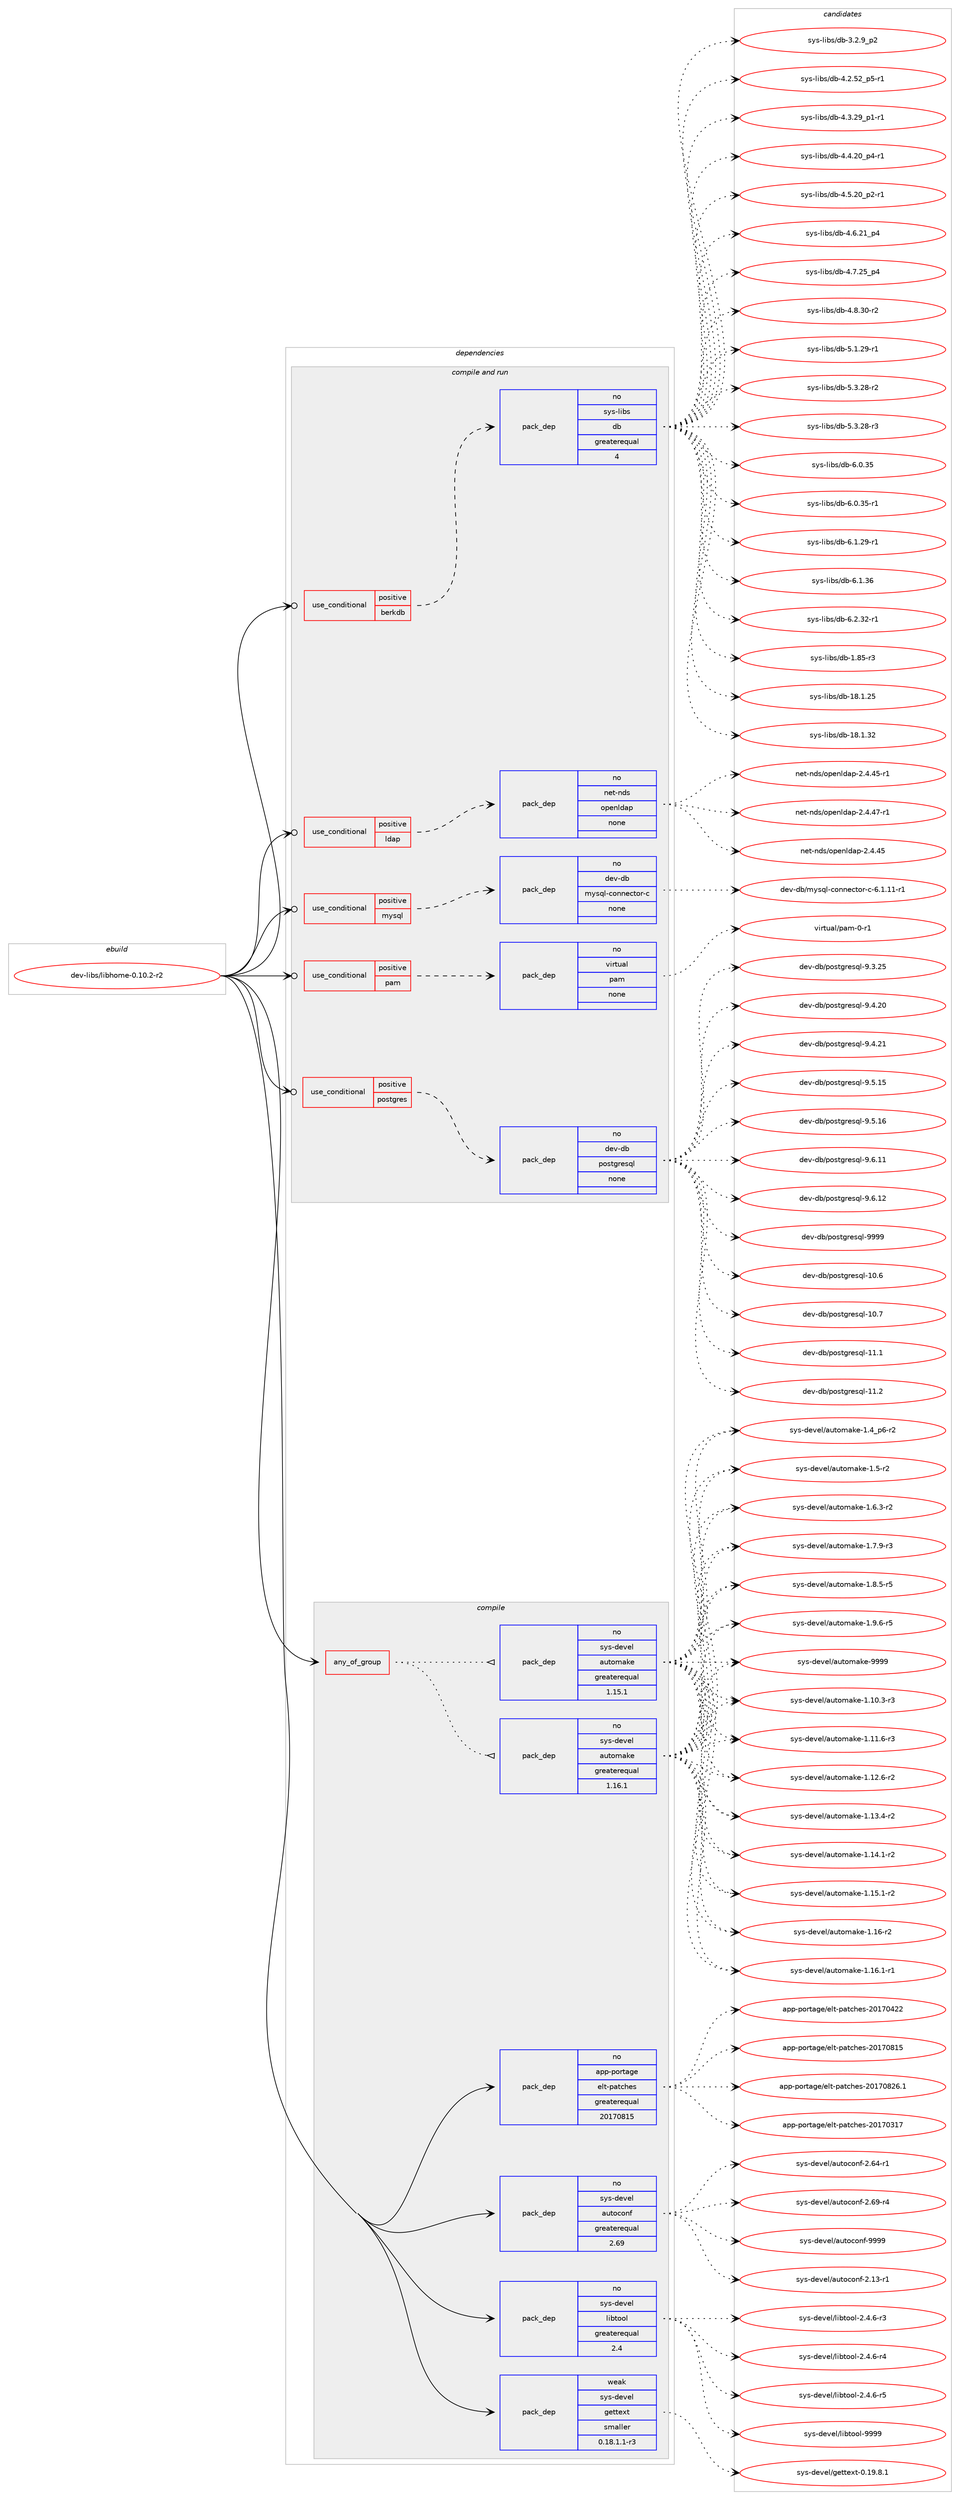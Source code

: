 digraph prolog {

# *************
# Graph options
# *************

newrank=true;
concentrate=true;
compound=true;
graph [rankdir=LR,fontname=Helvetica,fontsize=10,ranksep=1.5];#, ranksep=2.5, nodesep=0.2];
edge  [arrowhead=vee];
node  [fontname=Helvetica,fontsize=10];

# **********
# The ebuild
# **********

subgraph cluster_leftcol {
color=gray;
rank=same;
label=<<i>ebuild</i>>;
id [label="dev-libs/libhome-0.10.2-r2", color=red, width=4, href="../dev-libs/libhome-0.10.2-r2.svg"];
}

# ****************
# The dependencies
# ****************

subgraph cluster_midcol {
color=gray;
label=<<i>dependencies</i>>;
subgraph cluster_compile {
fillcolor="#eeeeee";
style=filled;
label=<<i>compile</i>>;
subgraph any22278 {
dependency1368321 [label=<<TABLE BORDER="0" CELLBORDER="1" CELLSPACING="0" CELLPADDING="4"><TR><TD CELLPADDING="10">any_of_group</TD></TR></TABLE>>, shape=none, color=red];subgraph pack979425 {
dependency1368322 [label=<<TABLE BORDER="0" CELLBORDER="1" CELLSPACING="0" CELLPADDING="4" WIDTH="220"><TR><TD ROWSPAN="6" CELLPADDING="30">pack_dep</TD></TR><TR><TD WIDTH="110">no</TD></TR><TR><TD>sys-devel</TD></TR><TR><TD>automake</TD></TR><TR><TD>greaterequal</TD></TR><TR><TD>1.16.1</TD></TR></TABLE>>, shape=none, color=blue];
}
dependency1368321:e -> dependency1368322:w [weight=20,style="dotted",arrowhead="oinv"];
subgraph pack979426 {
dependency1368323 [label=<<TABLE BORDER="0" CELLBORDER="1" CELLSPACING="0" CELLPADDING="4" WIDTH="220"><TR><TD ROWSPAN="6" CELLPADDING="30">pack_dep</TD></TR><TR><TD WIDTH="110">no</TD></TR><TR><TD>sys-devel</TD></TR><TR><TD>automake</TD></TR><TR><TD>greaterequal</TD></TR><TR><TD>1.15.1</TD></TR></TABLE>>, shape=none, color=blue];
}
dependency1368321:e -> dependency1368323:w [weight=20,style="dotted",arrowhead="oinv"];
}
id:e -> dependency1368321:w [weight=20,style="solid",arrowhead="vee"];
subgraph pack979427 {
dependency1368324 [label=<<TABLE BORDER="0" CELLBORDER="1" CELLSPACING="0" CELLPADDING="4" WIDTH="220"><TR><TD ROWSPAN="6" CELLPADDING="30">pack_dep</TD></TR><TR><TD WIDTH="110">no</TD></TR><TR><TD>app-portage</TD></TR><TR><TD>elt-patches</TD></TR><TR><TD>greaterequal</TD></TR><TR><TD>20170815</TD></TR></TABLE>>, shape=none, color=blue];
}
id:e -> dependency1368324:w [weight=20,style="solid",arrowhead="vee"];
subgraph pack979428 {
dependency1368325 [label=<<TABLE BORDER="0" CELLBORDER="1" CELLSPACING="0" CELLPADDING="4" WIDTH="220"><TR><TD ROWSPAN="6" CELLPADDING="30">pack_dep</TD></TR><TR><TD WIDTH="110">no</TD></TR><TR><TD>sys-devel</TD></TR><TR><TD>autoconf</TD></TR><TR><TD>greaterequal</TD></TR><TR><TD>2.69</TD></TR></TABLE>>, shape=none, color=blue];
}
id:e -> dependency1368325:w [weight=20,style="solid",arrowhead="vee"];
subgraph pack979429 {
dependency1368326 [label=<<TABLE BORDER="0" CELLBORDER="1" CELLSPACING="0" CELLPADDING="4" WIDTH="220"><TR><TD ROWSPAN="6" CELLPADDING="30">pack_dep</TD></TR><TR><TD WIDTH="110">no</TD></TR><TR><TD>sys-devel</TD></TR><TR><TD>libtool</TD></TR><TR><TD>greaterequal</TD></TR><TR><TD>2.4</TD></TR></TABLE>>, shape=none, color=blue];
}
id:e -> dependency1368326:w [weight=20,style="solid",arrowhead="vee"];
subgraph pack979430 {
dependency1368327 [label=<<TABLE BORDER="0" CELLBORDER="1" CELLSPACING="0" CELLPADDING="4" WIDTH="220"><TR><TD ROWSPAN="6" CELLPADDING="30">pack_dep</TD></TR><TR><TD WIDTH="110">weak</TD></TR><TR><TD>sys-devel</TD></TR><TR><TD>gettext</TD></TR><TR><TD>smaller</TD></TR><TR><TD>0.18.1.1-r3</TD></TR></TABLE>>, shape=none, color=blue];
}
id:e -> dependency1368327:w [weight=20,style="solid",arrowhead="vee"];
}
subgraph cluster_compileandrun {
fillcolor="#eeeeee";
style=filled;
label=<<i>compile and run</i>>;
subgraph cond366066 {
dependency1368328 [label=<<TABLE BORDER="0" CELLBORDER="1" CELLSPACING="0" CELLPADDING="4"><TR><TD ROWSPAN="3" CELLPADDING="10">use_conditional</TD></TR><TR><TD>positive</TD></TR><TR><TD>berkdb</TD></TR></TABLE>>, shape=none, color=red];
subgraph pack979431 {
dependency1368329 [label=<<TABLE BORDER="0" CELLBORDER="1" CELLSPACING="0" CELLPADDING="4" WIDTH="220"><TR><TD ROWSPAN="6" CELLPADDING="30">pack_dep</TD></TR><TR><TD WIDTH="110">no</TD></TR><TR><TD>sys-libs</TD></TR><TR><TD>db</TD></TR><TR><TD>greaterequal</TD></TR><TR><TD>4</TD></TR></TABLE>>, shape=none, color=blue];
}
dependency1368328:e -> dependency1368329:w [weight=20,style="dashed",arrowhead="vee"];
}
id:e -> dependency1368328:w [weight=20,style="solid",arrowhead="odotvee"];
subgraph cond366067 {
dependency1368330 [label=<<TABLE BORDER="0" CELLBORDER="1" CELLSPACING="0" CELLPADDING="4"><TR><TD ROWSPAN="3" CELLPADDING="10">use_conditional</TD></TR><TR><TD>positive</TD></TR><TR><TD>ldap</TD></TR></TABLE>>, shape=none, color=red];
subgraph pack979432 {
dependency1368331 [label=<<TABLE BORDER="0" CELLBORDER="1" CELLSPACING="0" CELLPADDING="4" WIDTH="220"><TR><TD ROWSPAN="6" CELLPADDING="30">pack_dep</TD></TR><TR><TD WIDTH="110">no</TD></TR><TR><TD>net-nds</TD></TR><TR><TD>openldap</TD></TR><TR><TD>none</TD></TR><TR><TD></TD></TR></TABLE>>, shape=none, color=blue];
}
dependency1368330:e -> dependency1368331:w [weight=20,style="dashed",arrowhead="vee"];
}
id:e -> dependency1368330:w [weight=20,style="solid",arrowhead="odotvee"];
subgraph cond366068 {
dependency1368332 [label=<<TABLE BORDER="0" CELLBORDER="1" CELLSPACING="0" CELLPADDING="4"><TR><TD ROWSPAN="3" CELLPADDING="10">use_conditional</TD></TR><TR><TD>positive</TD></TR><TR><TD>mysql</TD></TR></TABLE>>, shape=none, color=red];
subgraph pack979433 {
dependency1368333 [label=<<TABLE BORDER="0" CELLBORDER="1" CELLSPACING="0" CELLPADDING="4" WIDTH="220"><TR><TD ROWSPAN="6" CELLPADDING="30">pack_dep</TD></TR><TR><TD WIDTH="110">no</TD></TR><TR><TD>dev-db</TD></TR><TR><TD>mysql-connector-c</TD></TR><TR><TD>none</TD></TR><TR><TD></TD></TR></TABLE>>, shape=none, color=blue];
}
dependency1368332:e -> dependency1368333:w [weight=20,style="dashed",arrowhead="vee"];
}
id:e -> dependency1368332:w [weight=20,style="solid",arrowhead="odotvee"];
subgraph cond366069 {
dependency1368334 [label=<<TABLE BORDER="0" CELLBORDER="1" CELLSPACING="0" CELLPADDING="4"><TR><TD ROWSPAN="3" CELLPADDING="10">use_conditional</TD></TR><TR><TD>positive</TD></TR><TR><TD>pam</TD></TR></TABLE>>, shape=none, color=red];
subgraph pack979434 {
dependency1368335 [label=<<TABLE BORDER="0" CELLBORDER="1" CELLSPACING="0" CELLPADDING="4" WIDTH="220"><TR><TD ROWSPAN="6" CELLPADDING="30">pack_dep</TD></TR><TR><TD WIDTH="110">no</TD></TR><TR><TD>virtual</TD></TR><TR><TD>pam</TD></TR><TR><TD>none</TD></TR><TR><TD></TD></TR></TABLE>>, shape=none, color=blue];
}
dependency1368334:e -> dependency1368335:w [weight=20,style="dashed",arrowhead="vee"];
}
id:e -> dependency1368334:w [weight=20,style="solid",arrowhead="odotvee"];
subgraph cond366070 {
dependency1368336 [label=<<TABLE BORDER="0" CELLBORDER="1" CELLSPACING="0" CELLPADDING="4"><TR><TD ROWSPAN="3" CELLPADDING="10">use_conditional</TD></TR><TR><TD>positive</TD></TR><TR><TD>postgres</TD></TR></TABLE>>, shape=none, color=red];
subgraph pack979435 {
dependency1368337 [label=<<TABLE BORDER="0" CELLBORDER="1" CELLSPACING="0" CELLPADDING="4" WIDTH="220"><TR><TD ROWSPAN="6" CELLPADDING="30">pack_dep</TD></TR><TR><TD WIDTH="110">no</TD></TR><TR><TD>dev-db</TD></TR><TR><TD>postgresql</TD></TR><TR><TD>none</TD></TR><TR><TD></TD></TR></TABLE>>, shape=none, color=blue];
}
dependency1368336:e -> dependency1368337:w [weight=20,style="dashed",arrowhead="vee"];
}
id:e -> dependency1368336:w [weight=20,style="solid",arrowhead="odotvee"];
}
subgraph cluster_run {
fillcolor="#eeeeee";
style=filled;
label=<<i>run</i>>;
}
}

# **************
# The candidates
# **************

subgraph cluster_choices {
rank=same;
color=gray;
label=<<i>candidates</i>>;

subgraph choice979425 {
color=black;
nodesep=1;
choice11512111545100101118101108479711711611110997107101454946494846514511451 [label="sys-devel/automake-1.10.3-r3", color=red, width=4,href="../sys-devel/automake-1.10.3-r3.svg"];
choice11512111545100101118101108479711711611110997107101454946494946544511451 [label="sys-devel/automake-1.11.6-r3", color=red, width=4,href="../sys-devel/automake-1.11.6-r3.svg"];
choice11512111545100101118101108479711711611110997107101454946495046544511450 [label="sys-devel/automake-1.12.6-r2", color=red, width=4,href="../sys-devel/automake-1.12.6-r2.svg"];
choice11512111545100101118101108479711711611110997107101454946495146524511450 [label="sys-devel/automake-1.13.4-r2", color=red, width=4,href="../sys-devel/automake-1.13.4-r2.svg"];
choice11512111545100101118101108479711711611110997107101454946495246494511450 [label="sys-devel/automake-1.14.1-r2", color=red, width=4,href="../sys-devel/automake-1.14.1-r2.svg"];
choice11512111545100101118101108479711711611110997107101454946495346494511450 [label="sys-devel/automake-1.15.1-r2", color=red, width=4,href="../sys-devel/automake-1.15.1-r2.svg"];
choice1151211154510010111810110847971171161111099710710145494649544511450 [label="sys-devel/automake-1.16-r2", color=red, width=4,href="../sys-devel/automake-1.16-r2.svg"];
choice11512111545100101118101108479711711611110997107101454946495446494511449 [label="sys-devel/automake-1.16.1-r1", color=red, width=4,href="../sys-devel/automake-1.16.1-r1.svg"];
choice115121115451001011181011084797117116111109971071014549465295112544511450 [label="sys-devel/automake-1.4_p6-r2", color=red, width=4,href="../sys-devel/automake-1.4_p6-r2.svg"];
choice11512111545100101118101108479711711611110997107101454946534511450 [label="sys-devel/automake-1.5-r2", color=red, width=4,href="../sys-devel/automake-1.5-r2.svg"];
choice115121115451001011181011084797117116111109971071014549465446514511450 [label="sys-devel/automake-1.6.3-r2", color=red, width=4,href="../sys-devel/automake-1.6.3-r2.svg"];
choice115121115451001011181011084797117116111109971071014549465546574511451 [label="sys-devel/automake-1.7.9-r3", color=red, width=4,href="../sys-devel/automake-1.7.9-r3.svg"];
choice115121115451001011181011084797117116111109971071014549465646534511453 [label="sys-devel/automake-1.8.5-r5", color=red, width=4,href="../sys-devel/automake-1.8.5-r5.svg"];
choice115121115451001011181011084797117116111109971071014549465746544511453 [label="sys-devel/automake-1.9.6-r5", color=red, width=4,href="../sys-devel/automake-1.9.6-r5.svg"];
choice115121115451001011181011084797117116111109971071014557575757 [label="sys-devel/automake-9999", color=red, width=4,href="../sys-devel/automake-9999.svg"];
dependency1368322:e -> choice11512111545100101118101108479711711611110997107101454946494846514511451:w [style=dotted,weight="100"];
dependency1368322:e -> choice11512111545100101118101108479711711611110997107101454946494946544511451:w [style=dotted,weight="100"];
dependency1368322:e -> choice11512111545100101118101108479711711611110997107101454946495046544511450:w [style=dotted,weight="100"];
dependency1368322:e -> choice11512111545100101118101108479711711611110997107101454946495146524511450:w [style=dotted,weight="100"];
dependency1368322:e -> choice11512111545100101118101108479711711611110997107101454946495246494511450:w [style=dotted,weight="100"];
dependency1368322:e -> choice11512111545100101118101108479711711611110997107101454946495346494511450:w [style=dotted,weight="100"];
dependency1368322:e -> choice1151211154510010111810110847971171161111099710710145494649544511450:w [style=dotted,weight="100"];
dependency1368322:e -> choice11512111545100101118101108479711711611110997107101454946495446494511449:w [style=dotted,weight="100"];
dependency1368322:e -> choice115121115451001011181011084797117116111109971071014549465295112544511450:w [style=dotted,weight="100"];
dependency1368322:e -> choice11512111545100101118101108479711711611110997107101454946534511450:w [style=dotted,weight="100"];
dependency1368322:e -> choice115121115451001011181011084797117116111109971071014549465446514511450:w [style=dotted,weight="100"];
dependency1368322:e -> choice115121115451001011181011084797117116111109971071014549465546574511451:w [style=dotted,weight="100"];
dependency1368322:e -> choice115121115451001011181011084797117116111109971071014549465646534511453:w [style=dotted,weight="100"];
dependency1368322:e -> choice115121115451001011181011084797117116111109971071014549465746544511453:w [style=dotted,weight="100"];
dependency1368322:e -> choice115121115451001011181011084797117116111109971071014557575757:w [style=dotted,weight="100"];
}
subgraph choice979426 {
color=black;
nodesep=1;
choice11512111545100101118101108479711711611110997107101454946494846514511451 [label="sys-devel/automake-1.10.3-r3", color=red, width=4,href="../sys-devel/automake-1.10.3-r3.svg"];
choice11512111545100101118101108479711711611110997107101454946494946544511451 [label="sys-devel/automake-1.11.6-r3", color=red, width=4,href="../sys-devel/automake-1.11.6-r3.svg"];
choice11512111545100101118101108479711711611110997107101454946495046544511450 [label="sys-devel/automake-1.12.6-r2", color=red, width=4,href="../sys-devel/automake-1.12.6-r2.svg"];
choice11512111545100101118101108479711711611110997107101454946495146524511450 [label="sys-devel/automake-1.13.4-r2", color=red, width=4,href="../sys-devel/automake-1.13.4-r2.svg"];
choice11512111545100101118101108479711711611110997107101454946495246494511450 [label="sys-devel/automake-1.14.1-r2", color=red, width=4,href="../sys-devel/automake-1.14.1-r2.svg"];
choice11512111545100101118101108479711711611110997107101454946495346494511450 [label="sys-devel/automake-1.15.1-r2", color=red, width=4,href="../sys-devel/automake-1.15.1-r2.svg"];
choice1151211154510010111810110847971171161111099710710145494649544511450 [label="sys-devel/automake-1.16-r2", color=red, width=4,href="../sys-devel/automake-1.16-r2.svg"];
choice11512111545100101118101108479711711611110997107101454946495446494511449 [label="sys-devel/automake-1.16.1-r1", color=red, width=4,href="../sys-devel/automake-1.16.1-r1.svg"];
choice115121115451001011181011084797117116111109971071014549465295112544511450 [label="sys-devel/automake-1.4_p6-r2", color=red, width=4,href="../sys-devel/automake-1.4_p6-r2.svg"];
choice11512111545100101118101108479711711611110997107101454946534511450 [label="sys-devel/automake-1.5-r2", color=red, width=4,href="../sys-devel/automake-1.5-r2.svg"];
choice115121115451001011181011084797117116111109971071014549465446514511450 [label="sys-devel/automake-1.6.3-r2", color=red, width=4,href="../sys-devel/automake-1.6.3-r2.svg"];
choice115121115451001011181011084797117116111109971071014549465546574511451 [label="sys-devel/automake-1.7.9-r3", color=red, width=4,href="../sys-devel/automake-1.7.9-r3.svg"];
choice115121115451001011181011084797117116111109971071014549465646534511453 [label="sys-devel/automake-1.8.5-r5", color=red, width=4,href="../sys-devel/automake-1.8.5-r5.svg"];
choice115121115451001011181011084797117116111109971071014549465746544511453 [label="sys-devel/automake-1.9.6-r5", color=red, width=4,href="../sys-devel/automake-1.9.6-r5.svg"];
choice115121115451001011181011084797117116111109971071014557575757 [label="sys-devel/automake-9999", color=red, width=4,href="../sys-devel/automake-9999.svg"];
dependency1368323:e -> choice11512111545100101118101108479711711611110997107101454946494846514511451:w [style=dotted,weight="100"];
dependency1368323:e -> choice11512111545100101118101108479711711611110997107101454946494946544511451:w [style=dotted,weight="100"];
dependency1368323:e -> choice11512111545100101118101108479711711611110997107101454946495046544511450:w [style=dotted,weight="100"];
dependency1368323:e -> choice11512111545100101118101108479711711611110997107101454946495146524511450:w [style=dotted,weight="100"];
dependency1368323:e -> choice11512111545100101118101108479711711611110997107101454946495246494511450:w [style=dotted,weight="100"];
dependency1368323:e -> choice11512111545100101118101108479711711611110997107101454946495346494511450:w [style=dotted,weight="100"];
dependency1368323:e -> choice1151211154510010111810110847971171161111099710710145494649544511450:w [style=dotted,weight="100"];
dependency1368323:e -> choice11512111545100101118101108479711711611110997107101454946495446494511449:w [style=dotted,weight="100"];
dependency1368323:e -> choice115121115451001011181011084797117116111109971071014549465295112544511450:w [style=dotted,weight="100"];
dependency1368323:e -> choice11512111545100101118101108479711711611110997107101454946534511450:w [style=dotted,weight="100"];
dependency1368323:e -> choice115121115451001011181011084797117116111109971071014549465446514511450:w [style=dotted,weight="100"];
dependency1368323:e -> choice115121115451001011181011084797117116111109971071014549465546574511451:w [style=dotted,weight="100"];
dependency1368323:e -> choice115121115451001011181011084797117116111109971071014549465646534511453:w [style=dotted,weight="100"];
dependency1368323:e -> choice115121115451001011181011084797117116111109971071014549465746544511453:w [style=dotted,weight="100"];
dependency1368323:e -> choice115121115451001011181011084797117116111109971071014557575757:w [style=dotted,weight="100"];
}
subgraph choice979427 {
color=black;
nodesep=1;
choice97112112451121111141169710310147101108116451129711699104101115455048495548514955 [label="app-portage/elt-patches-20170317", color=red, width=4,href="../app-portage/elt-patches-20170317.svg"];
choice97112112451121111141169710310147101108116451129711699104101115455048495548525050 [label="app-portage/elt-patches-20170422", color=red, width=4,href="../app-portage/elt-patches-20170422.svg"];
choice97112112451121111141169710310147101108116451129711699104101115455048495548564953 [label="app-portage/elt-patches-20170815", color=red, width=4,href="../app-portage/elt-patches-20170815.svg"];
choice971121124511211111411697103101471011081164511297116991041011154550484955485650544649 [label="app-portage/elt-patches-20170826.1", color=red, width=4,href="../app-portage/elt-patches-20170826.1.svg"];
dependency1368324:e -> choice97112112451121111141169710310147101108116451129711699104101115455048495548514955:w [style=dotted,weight="100"];
dependency1368324:e -> choice97112112451121111141169710310147101108116451129711699104101115455048495548525050:w [style=dotted,weight="100"];
dependency1368324:e -> choice97112112451121111141169710310147101108116451129711699104101115455048495548564953:w [style=dotted,weight="100"];
dependency1368324:e -> choice971121124511211111411697103101471011081164511297116991041011154550484955485650544649:w [style=dotted,weight="100"];
}
subgraph choice979428 {
color=black;
nodesep=1;
choice1151211154510010111810110847971171161119911111010245504649514511449 [label="sys-devel/autoconf-2.13-r1", color=red, width=4,href="../sys-devel/autoconf-2.13-r1.svg"];
choice1151211154510010111810110847971171161119911111010245504654524511449 [label="sys-devel/autoconf-2.64-r1", color=red, width=4,href="../sys-devel/autoconf-2.64-r1.svg"];
choice1151211154510010111810110847971171161119911111010245504654574511452 [label="sys-devel/autoconf-2.69-r4", color=red, width=4,href="../sys-devel/autoconf-2.69-r4.svg"];
choice115121115451001011181011084797117116111991111101024557575757 [label="sys-devel/autoconf-9999", color=red, width=4,href="../sys-devel/autoconf-9999.svg"];
dependency1368325:e -> choice1151211154510010111810110847971171161119911111010245504649514511449:w [style=dotted,weight="100"];
dependency1368325:e -> choice1151211154510010111810110847971171161119911111010245504654524511449:w [style=dotted,weight="100"];
dependency1368325:e -> choice1151211154510010111810110847971171161119911111010245504654574511452:w [style=dotted,weight="100"];
dependency1368325:e -> choice115121115451001011181011084797117116111991111101024557575757:w [style=dotted,weight="100"];
}
subgraph choice979429 {
color=black;
nodesep=1;
choice1151211154510010111810110847108105981161111111084550465246544511451 [label="sys-devel/libtool-2.4.6-r3", color=red, width=4,href="../sys-devel/libtool-2.4.6-r3.svg"];
choice1151211154510010111810110847108105981161111111084550465246544511452 [label="sys-devel/libtool-2.4.6-r4", color=red, width=4,href="../sys-devel/libtool-2.4.6-r4.svg"];
choice1151211154510010111810110847108105981161111111084550465246544511453 [label="sys-devel/libtool-2.4.6-r5", color=red, width=4,href="../sys-devel/libtool-2.4.6-r5.svg"];
choice1151211154510010111810110847108105981161111111084557575757 [label="sys-devel/libtool-9999", color=red, width=4,href="../sys-devel/libtool-9999.svg"];
dependency1368326:e -> choice1151211154510010111810110847108105981161111111084550465246544511451:w [style=dotted,weight="100"];
dependency1368326:e -> choice1151211154510010111810110847108105981161111111084550465246544511452:w [style=dotted,weight="100"];
dependency1368326:e -> choice1151211154510010111810110847108105981161111111084550465246544511453:w [style=dotted,weight="100"];
dependency1368326:e -> choice1151211154510010111810110847108105981161111111084557575757:w [style=dotted,weight="100"];
}
subgraph choice979430 {
color=black;
nodesep=1;
choice1151211154510010111810110847103101116116101120116454846495746564649 [label="sys-devel/gettext-0.19.8.1", color=red, width=4,href="../sys-devel/gettext-0.19.8.1.svg"];
dependency1368327:e -> choice1151211154510010111810110847103101116116101120116454846495746564649:w [style=dotted,weight="100"];
}
subgraph choice979431 {
color=black;
nodesep=1;
choice1151211154510810598115471009845494656534511451 [label="sys-libs/db-1.85-r3", color=red, width=4,href="../sys-libs/db-1.85-r3.svg"];
choice115121115451081059811547100984549564649465053 [label="sys-libs/db-18.1.25", color=red, width=4,href="../sys-libs/db-18.1.25.svg"];
choice115121115451081059811547100984549564649465150 [label="sys-libs/db-18.1.32", color=red, width=4,href="../sys-libs/db-18.1.32.svg"];
choice115121115451081059811547100984551465046579511250 [label="sys-libs/db-3.2.9_p2", color=red, width=4,href="../sys-libs/db-3.2.9_p2.svg"];
choice115121115451081059811547100984552465046535095112534511449 [label="sys-libs/db-4.2.52_p5-r1", color=red, width=4,href="../sys-libs/db-4.2.52_p5-r1.svg"];
choice115121115451081059811547100984552465146505795112494511449 [label="sys-libs/db-4.3.29_p1-r1", color=red, width=4,href="../sys-libs/db-4.3.29_p1-r1.svg"];
choice115121115451081059811547100984552465246504895112524511449 [label="sys-libs/db-4.4.20_p4-r1", color=red, width=4,href="../sys-libs/db-4.4.20_p4-r1.svg"];
choice115121115451081059811547100984552465346504895112504511449 [label="sys-libs/db-4.5.20_p2-r1", color=red, width=4,href="../sys-libs/db-4.5.20_p2-r1.svg"];
choice11512111545108105981154710098455246544650499511252 [label="sys-libs/db-4.6.21_p4", color=red, width=4,href="../sys-libs/db-4.6.21_p4.svg"];
choice11512111545108105981154710098455246554650539511252 [label="sys-libs/db-4.7.25_p4", color=red, width=4,href="../sys-libs/db-4.7.25_p4.svg"];
choice11512111545108105981154710098455246564651484511450 [label="sys-libs/db-4.8.30-r2", color=red, width=4,href="../sys-libs/db-4.8.30-r2.svg"];
choice11512111545108105981154710098455346494650574511449 [label="sys-libs/db-5.1.29-r1", color=red, width=4,href="../sys-libs/db-5.1.29-r1.svg"];
choice11512111545108105981154710098455346514650564511450 [label="sys-libs/db-5.3.28-r2", color=red, width=4,href="../sys-libs/db-5.3.28-r2.svg"];
choice11512111545108105981154710098455346514650564511451 [label="sys-libs/db-5.3.28-r3", color=red, width=4,href="../sys-libs/db-5.3.28-r3.svg"];
choice1151211154510810598115471009845544648465153 [label="sys-libs/db-6.0.35", color=red, width=4,href="../sys-libs/db-6.0.35.svg"];
choice11512111545108105981154710098455446484651534511449 [label="sys-libs/db-6.0.35-r1", color=red, width=4,href="../sys-libs/db-6.0.35-r1.svg"];
choice11512111545108105981154710098455446494650574511449 [label="sys-libs/db-6.1.29-r1", color=red, width=4,href="../sys-libs/db-6.1.29-r1.svg"];
choice1151211154510810598115471009845544649465154 [label="sys-libs/db-6.1.36", color=red, width=4,href="../sys-libs/db-6.1.36.svg"];
choice11512111545108105981154710098455446504651504511449 [label="sys-libs/db-6.2.32-r1", color=red, width=4,href="../sys-libs/db-6.2.32-r1.svg"];
dependency1368329:e -> choice1151211154510810598115471009845494656534511451:w [style=dotted,weight="100"];
dependency1368329:e -> choice115121115451081059811547100984549564649465053:w [style=dotted,weight="100"];
dependency1368329:e -> choice115121115451081059811547100984549564649465150:w [style=dotted,weight="100"];
dependency1368329:e -> choice115121115451081059811547100984551465046579511250:w [style=dotted,weight="100"];
dependency1368329:e -> choice115121115451081059811547100984552465046535095112534511449:w [style=dotted,weight="100"];
dependency1368329:e -> choice115121115451081059811547100984552465146505795112494511449:w [style=dotted,weight="100"];
dependency1368329:e -> choice115121115451081059811547100984552465246504895112524511449:w [style=dotted,weight="100"];
dependency1368329:e -> choice115121115451081059811547100984552465346504895112504511449:w [style=dotted,weight="100"];
dependency1368329:e -> choice11512111545108105981154710098455246544650499511252:w [style=dotted,weight="100"];
dependency1368329:e -> choice11512111545108105981154710098455246554650539511252:w [style=dotted,weight="100"];
dependency1368329:e -> choice11512111545108105981154710098455246564651484511450:w [style=dotted,weight="100"];
dependency1368329:e -> choice11512111545108105981154710098455346494650574511449:w [style=dotted,weight="100"];
dependency1368329:e -> choice11512111545108105981154710098455346514650564511450:w [style=dotted,weight="100"];
dependency1368329:e -> choice11512111545108105981154710098455346514650564511451:w [style=dotted,weight="100"];
dependency1368329:e -> choice1151211154510810598115471009845544648465153:w [style=dotted,weight="100"];
dependency1368329:e -> choice11512111545108105981154710098455446484651534511449:w [style=dotted,weight="100"];
dependency1368329:e -> choice11512111545108105981154710098455446494650574511449:w [style=dotted,weight="100"];
dependency1368329:e -> choice1151211154510810598115471009845544649465154:w [style=dotted,weight="100"];
dependency1368329:e -> choice11512111545108105981154710098455446504651504511449:w [style=dotted,weight="100"];
}
subgraph choice979432 {
color=black;
nodesep=1;
choice11010111645110100115471111121011101081009711245504652465253 [label="net-nds/openldap-2.4.45", color=red, width=4,href="../net-nds/openldap-2.4.45.svg"];
choice110101116451101001154711111210111010810097112455046524652534511449 [label="net-nds/openldap-2.4.45-r1", color=red, width=4,href="../net-nds/openldap-2.4.45-r1.svg"];
choice110101116451101001154711111210111010810097112455046524652554511449 [label="net-nds/openldap-2.4.47-r1", color=red, width=4,href="../net-nds/openldap-2.4.47-r1.svg"];
dependency1368331:e -> choice11010111645110100115471111121011101081009711245504652465253:w [style=dotted,weight="100"];
dependency1368331:e -> choice110101116451101001154711111210111010810097112455046524652534511449:w [style=dotted,weight="100"];
dependency1368331:e -> choice110101116451101001154711111210111010810097112455046524652554511449:w [style=dotted,weight="100"];
}
subgraph choice979433 {
color=black;
nodesep=1;
choice1001011184510098471091211151131084599111110110101991161111144599455446494649494511449 [label="dev-db/mysql-connector-c-6.1.11-r1", color=red, width=4,href="../dev-db/mysql-connector-c-6.1.11-r1.svg"];
dependency1368333:e -> choice1001011184510098471091211151131084599111110110101991161111144599455446494649494511449:w [style=dotted,weight="100"];
}
subgraph choice979434 {
color=black;
nodesep=1;
choice11810511411611797108471129710945484511449 [label="virtual/pam-0-r1", color=red, width=4,href="../virtual/pam-0-r1.svg"];
dependency1368335:e -> choice11810511411611797108471129710945484511449:w [style=dotted,weight="100"];
}
subgraph choice979435 {
color=black;
nodesep=1;
choice1001011184510098471121111151161031141011151131084549484654 [label="dev-db/postgresql-10.6", color=red, width=4,href="../dev-db/postgresql-10.6.svg"];
choice1001011184510098471121111151161031141011151131084549484655 [label="dev-db/postgresql-10.7", color=red, width=4,href="../dev-db/postgresql-10.7.svg"];
choice1001011184510098471121111151161031141011151131084549494649 [label="dev-db/postgresql-11.1", color=red, width=4,href="../dev-db/postgresql-11.1.svg"];
choice1001011184510098471121111151161031141011151131084549494650 [label="dev-db/postgresql-11.2", color=red, width=4,href="../dev-db/postgresql-11.2.svg"];
choice10010111845100984711211111511610311410111511310845574651465053 [label="dev-db/postgresql-9.3.25", color=red, width=4,href="../dev-db/postgresql-9.3.25.svg"];
choice10010111845100984711211111511610311410111511310845574652465048 [label="dev-db/postgresql-9.4.20", color=red, width=4,href="../dev-db/postgresql-9.4.20.svg"];
choice10010111845100984711211111511610311410111511310845574652465049 [label="dev-db/postgresql-9.4.21", color=red, width=4,href="../dev-db/postgresql-9.4.21.svg"];
choice10010111845100984711211111511610311410111511310845574653464953 [label="dev-db/postgresql-9.5.15", color=red, width=4,href="../dev-db/postgresql-9.5.15.svg"];
choice10010111845100984711211111511610311410111511310845574653464954 [label="dev-db/postgresql-9.5.16", color=red, width=4,href="../dev-db/postgresql-9.5.16.svg"];
choice10010111845100984711211111511610311410111511310845574654464949 [label="dev-db/postgresql-9.6.11", color=red, width=4,href="../dev-db/postgresql-9.6.11.svg"];
choice10010111845100984711211111511610311410111511310845574654464950 [label="dev-db/postgresql-9.6.12", color=red, width=4,href="../dev-db/postgresql-9.6.12.svg"];
choice1001011184510098471121111151161031141011151131084557575757 [label="dev-db/postgresql-9999", color=red, width=4,href="../dev-db/postgresql-9999.svg"];
dependency1368337:e -> choice1001011184510098471121111151161031141011151131084549484654:w [style=dotted,weight="100"];
dependency1368337:e -> choice1001011184510098471121111151161031141011151131084549484655:w [style=dotted,weight="100"];
dependency1368337:e -> choice1001011184510098471121111151161031141011151131084549494649:w [style=dotted,weight="100"];
dependency1368337:e -> choice1001011184510098471121111151161031141011151131084549494650:w [style=dotted,weight="100"];
dependency1368337:e -> choice10010111845100984711211111511610311410111511310845574651465053:w [style=dotted,weight="100"];
dependency1368337:e -> choice10010111845100984711211111511610311410111511310845574652465048:w [style=dotted,weight="100"];
dependency1368337:e -> choice10010111845100984711211111511610311410111511310845574652465049:w [style=dotted,weight="100"];
dependency1368337:e -> choice10010111845100984711211111511610311410111511310845574653464953:w [style=dotted,weight="100"];
dependency1368337:e -> choice10010111845100984711211111511610311410111511310845574653464954:w [style=dotted,weight="100"];
dependency1368337:e -> choice10010111845100984711211111511610311410111511310845574654464949:w [style=dotted,weight="100"];
dependency1368337:e -> choice10010111845100984711211111511610311410111511310845574654464950:w [style=dotted,weight="100"];
dependency1368337:e -> choice1001011184510098471121111151161031141011151131084557575757:w [style=dotted,weight="100"];
}
}

}
